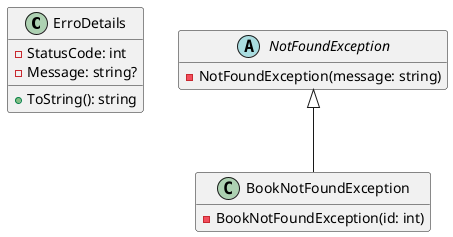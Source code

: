 @startuml
class ErroDetails {
    - StatusCode: int
    - Message: string?
    + ToString(): string
}

abstract class NotFoundException {
    - NotFoundException(message: string)
}

class BookNotFoundException {
    - BookNotFoundException(id: int)
}

hide empty members

NotFoundException <|-- BookNotFoundException


@enduml
